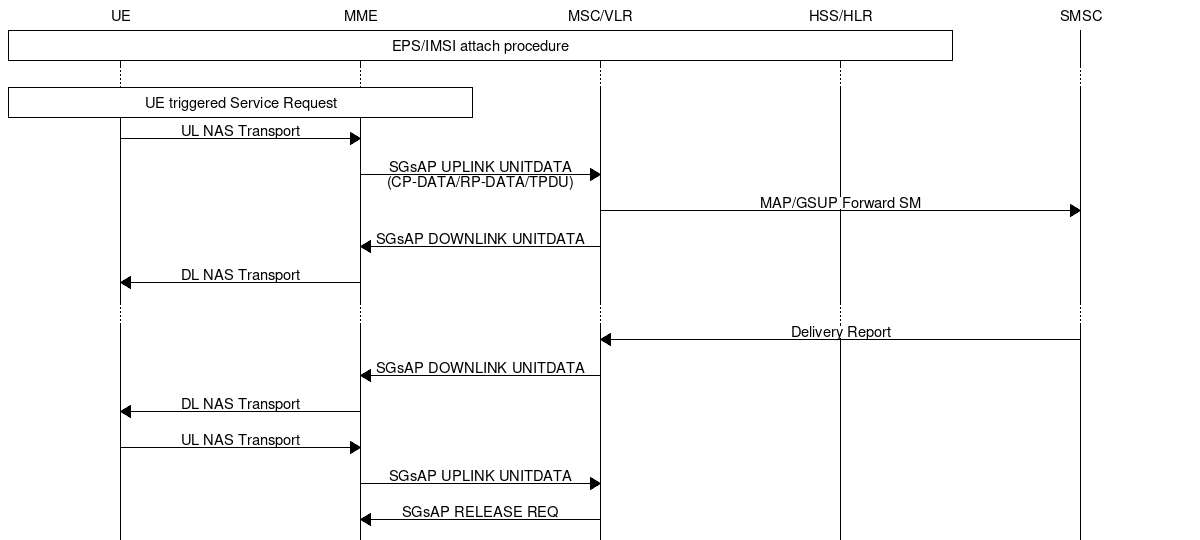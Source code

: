 msc {
	hscale=2;
	UE, MME, VLR [label="MSC/VLR"], HSS [label="HSS/HLR"], SMSC;

	UE box HSS	[label="EPS/IMSI attach procedure"];
	...;
	UE box MME	[label="UE triggered Service Request"];
	UE => MME	[label="UL NAS Transport"];
	MME => VLR	[label="SGsAP UPLINK UNITDATA\n(CP-DATA/RP-DATA/TPDU)"];
	VLR => SMSC	[label="MAP/GSUP Forward SM"];
	MME <= VLR	[label="SGsAP DOWNLINK UNITDATA"];
	UE <= MME	[label="DL NAS Transport"];
	...;

	VLR <= SMSC	[label="Delivery Report"];
	MME <= VLR	[label="SGsAP DOWNLINK UNITDATA"];
	UE <= MME	[label="DL NAS Transport"];
	UE => MME	[label="UL NAS Transport"];
	MME => VLR	[label="SGsAP UPLINK UNITDATA"];
	MME <= VLR	[label="SGsAP RELEASE REQ"];
}
